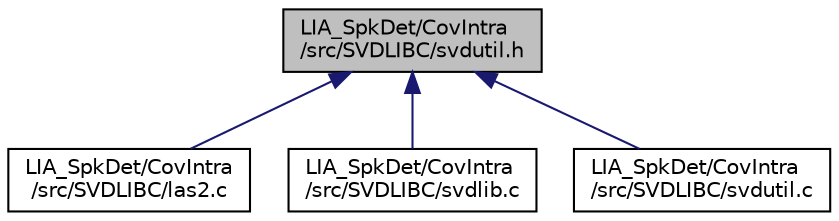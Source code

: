 digraph "LIA_SpkDet/CovIntra/src/SVDLIBC/svdutil.h"
{
  edge [fontname="Helvetica",fontsize="10",labelfontname="Helvetica",labelfontsize="10"];
  node [fontname="Helvetica",fontsize="10",shape=record];
  Node1 [label="LIA_SpkDet/CovIntra\l/src/SVDLIBC/svdutil.h",height=0.2,width=0.4,color="black", fillcolor="grey75", style="filled" fontcolor="black"];
  Node1 -> Node2 [dir="back",color="midnightblue",fontsize="10",style="solid",fontname="Helvetica"];
  Node2 [label="LIA_SpkDet/CovIntra\l/src/SVDLIBC/las2.c",height=0.2,width=0.4,color="black", fillcolor="white", style="filled",URL="$las2_8c.html"];
  Node1 -> Node3 [dir="back",color="midnightblue",fontsize="10",style="solid",fontname="Helvetica"];
  Node3 [label="LIA_SpkDet/CovIntra\l/src/SVDLIBC/svdlib.c",height=0.2,width=0.4,color="black", fillcolor="white", style="filled",URL="$svdlib_8c.html"];
  Node1 -> Node4 [dir="back",color="midnightblue",fontsize="10",style="solid",fontname="Helvetica"];
  Node4 [label="LIA_SpkDet/CovIntra\l/src/SVDLIBC/svdutil.c",height=0.2,width=0.4,color="black", fillcolor="white", style="filled",URL="$svdutil_8c.html"];
}
